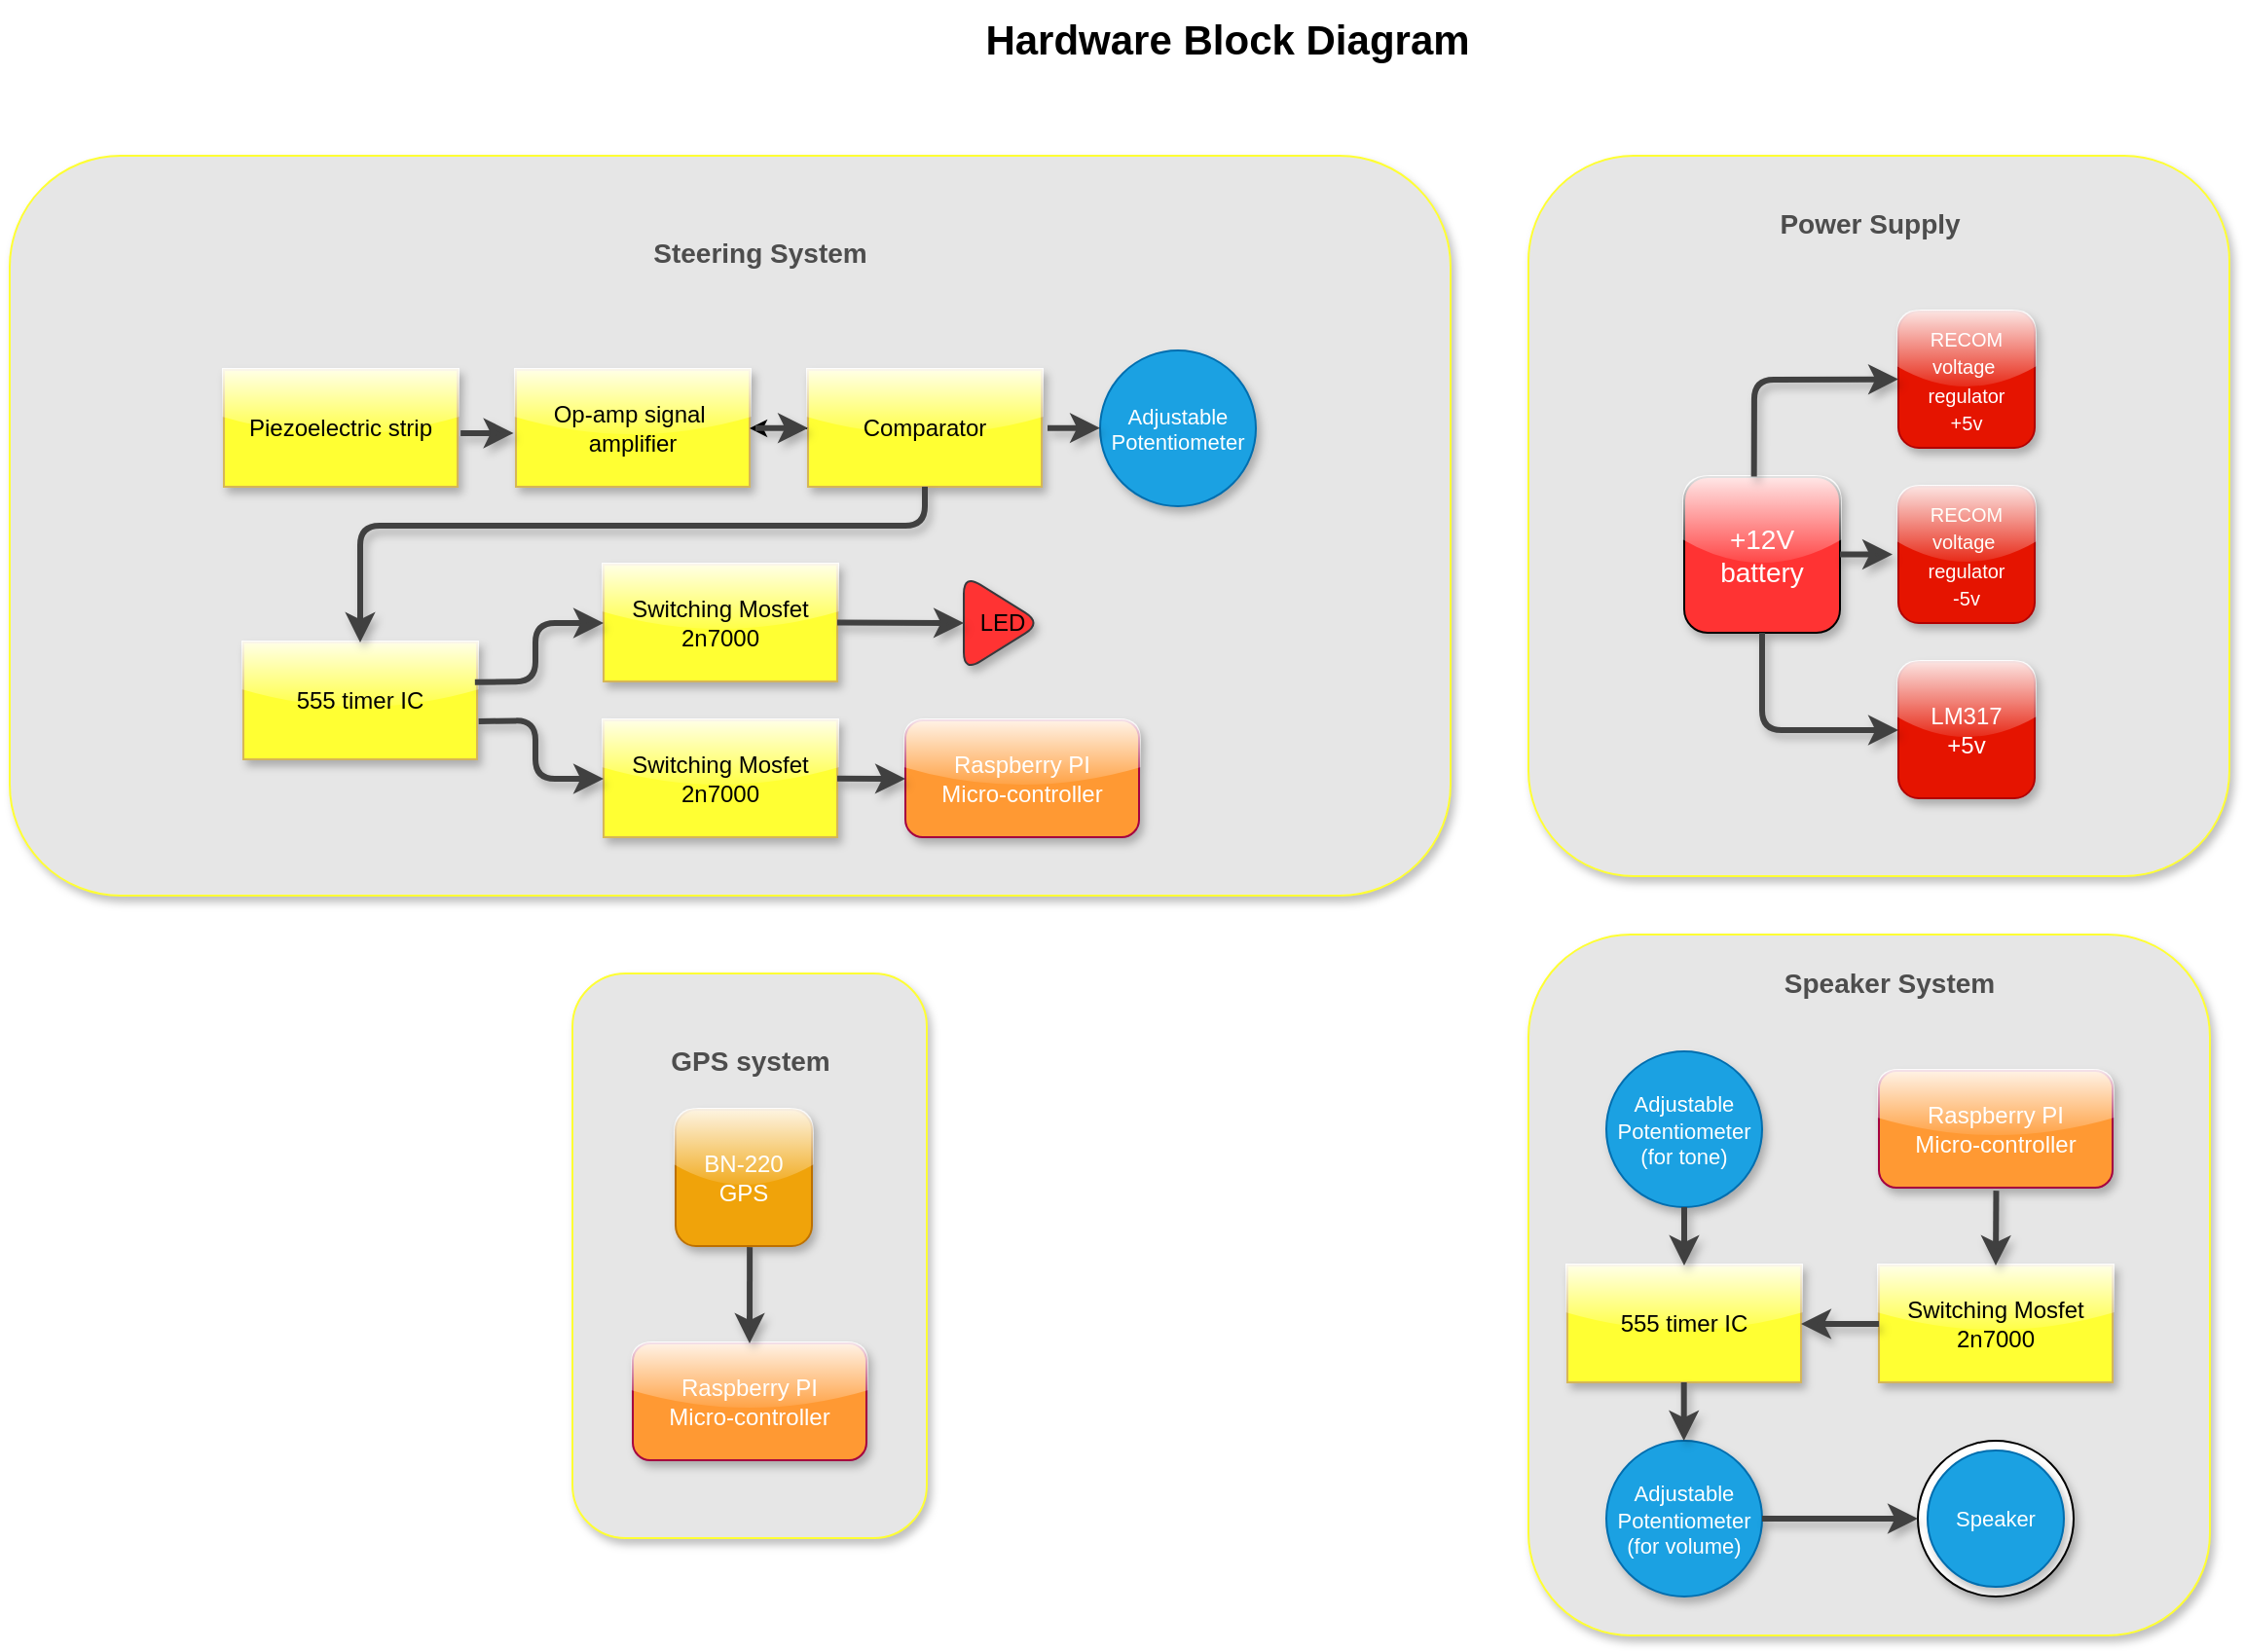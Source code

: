 <mxfile version="21.0.10" type="github">
  <diagram name="Page-1" id="XOcD_i_HRdQijwyulvwa">
    <mxGraphModel dx="1673" dy="1044" grid="1" gridSize="10" guides="1" tooltips="1" connect="1" arrows="1" fold="1" page="1" pageScale="1" pageWidth="850" pageHeight="1100" math="0" shadow="0">
      <root>
        <mxCell id="0" />
        <mxCell id="1" parent="0" />
        <mxCell id="qPBq6bijW4uQ8ItST2WP-15" value="" style="rounded=1;whiteSpace=wrap;html=1;shadow=1;glass=0;fillColor=#E6E6E6;fontColor=#ffffff;strokeColor=#FFFF33;" parent="1" vertex="1">
          <mxGeometry x="50" y="110" width="740" height="380" as="geometry" />
        </mxCell>
        <mxCell id="qPBq6bijW4uQ8ItST2WP-7" value="Piezoelectric strip" style="rounded=0;whiteSpace=wrap;html=1;fillColor=#FFFF33;strokeColor=#d6b656;shadow=1;glass=1;" parent="1" vertex="1">
          <mxGeometry x="160" y="220" width="120" height="60" as="geometry" />
        </mxCell>
        <mxCell id="qPBq6bijW4uQ8ItST2WP-8" value="Op-amp signal&amp;nbsp;&lt;br&gt;amplifier" style="rounded=0;whiteSpace=wrap;html=1;fillColor=#FFFF33;strokeColor=#d6b656;shadow=1;glass=1;" parent="1" vertex="1">
          <mxGeometry x="310" y="220" width="120" height="60" as="geometry" />
        </mxCell>
        <mxCell id="qPBq6bijW4uQ8ItST2WP-9" value="&lt;b&gt;&lt;font style=&quot;font-size: 21px;&quot;&gt;Hardware Block Diagram&lt;/font&gt;&lt;/b&gt;" style="text;html=1;align=center;verticalAlign=middle;resizable=0;points=[];autosize=1;strokeColor=none;fillColor=none;" parent="1" vertex="1">
          <mxGeometry x="540" y="30" width="270" height="40" as="geometry" />
        </mxCell>
        <mxCell id="B9slBTH1BqJqdPTxlTyz-17" value="" style="edgeStyle=orthogonalEdgeStyle;rounded=0;orthogonalLoop=1;jettySize=auto;html=1;" edge="1" parent="1" source="qPBq6bijW4uQ8ItST2WP-11" target="qPBq6bijW4uQ8ItST2WP-8">
          <mxGeometry relative="1" as="geometry" />
        </mxCell>
        <mxCell id="qPBq6bijW4uQ8ItST2WP-11" value="Comparator" style="rounded=0;whiteSpace=wrap;html=1;fillColor=#FFFF33;strokeColor=#d6b656;shadow=1;glass=1;" parent="1" vertex="1">
          <mxGeometry x="460" y="220" width="120" height="60" as="geometry" />
        </mxCell>
        <mxCell id="qPBq6bijW4uQ8ItST2WP-12" value="555 timer IC" style="rounded=0;whiteSpace=wrap;html=1;fillColor=#FFFF33;strokeColor=#d6b656;shadow=1;glass=1;" parent="1" vertex="1">
          <mxGeometry x="170" y="360" width="120" height="60" as="geometry" />
        </mxCell>
        <mxCell id="qPBq6bijW4uQ8ItST2WP-16" value="Switching Mosfet&lt;br&gt;2n7000" style="rounded=0;whiteSpace=wrap;html=1;fillColor=#FFFF33;strokeColor=#d6b656;shadow=1;glass=1;" parent="1" vertex="1">
          <mxGeometry x="355" y="400" width="120" height="60" as="geometry" />
        </mxCell>
        <mxCell id="qPBq6bijW4uQ8ItST2WP-17" value="Switching Mosfet&lt;br&gt;2n7000" style="rounded=0;whiteSpace=wrap;html=1;fillColor=#FFFF33;strokeColor=#d6b656;shadow=1;glass=1;" parent="1" vertex="1">
          <mxGeometry x="355" y="320" width="120" height="60" as="geometry" />
        </mxCell>
        <mxCell id="qPBq6bijW4uQ8ItST2WP-19" value="&lt;div style=&quot;&quot;&gt;&lt;span style=&quot;font-size: 11px; color: rgb(255, 255, 255); background-color: initial;&quot;&gt;Adjustable&lt;/span&gt;&lt;br&gt;&lt;/div&gt;&lt;font color=&quot;#ffffff&quot; style=&quot;font-size: 11px;&quot;&gt;&lt;span style=&quot;font-family: Helvetica; font-style: normal; font-variant-ligatures: normal; font-variant-caps: normal; font-weight: 400; letter-spacing: normal; orphans: 2; text-indent: 0px; text-transform: none; widows: 2; word-spacing: 0px; -webkit-text-stroke-width: 0px; background-color: rgb(251, 251, 251); text-decoration-thickness: initial; text-decoration-style: initial; text-decoration-color: initial; float: none; display: inline !important;&quot;&gt;&lt;div style=&quot;&quot;&gt;Potentiometer&lt;/div&gt;&lt;/span&gt;&lt;/font&gt;" style="ellipse;whiteSpace=wrap;html=1;aspect=fixed;fillColor=#1ba1e2;strokeColor=#006EAF;shadow=1;align=center;fontColor=#ffffff;" parent="1" vertex="1">
          <mxGeometry x="610" y="210" width="80" height="80" as="geometry" />
        </mxCell>
        <mxCell id="qPBq6bijW4uQ8ItST2WP-22" value="LED" style="triangle;whiteSpace=wrap;html=1;fillColor=#FF3333;strokeColor=#36393d;shadow=1;rounded=1;" parent="1" vertex="1">
          <mxGeometry x="540" y="325" width="40" height="50" as="geometry" />
        </mxCell>
        <mxCell id="qPBq6bijW4uQ8ItST2WP-25" value="Raspberry PI&lt;br&gt;Micro-controller" style="rounded=1;whiteSpace=wrap;html=1;shadow=1;glass=1;fillColor=#FF9933;fontColor=#ffffff;strokeColor=#A50040;" parent="1" vertex="1">
          <mxGeometry x="510" y="400" width="120" height="60" as="geometry" />
        </mxCell>
        <mxCell id="qPBq6bijW4uQ8ItST2WP-27" value="" style="endArrow=classic;html=1;rounded=1;strokeWidth=3;shadow=1;strokeColor=#404040;exitX=1.013;exitY=0.541;exitDx=0;exitDy=0;exitPerimeter=0;entryX=-0.01;entryY=0.541;entryDx=0;entryDy=0;entryPerimeter=0;" parent="1" source="qPBq6bijW4uQ8ItST2WP-7" target="qPBq6bijW4uQ8ItST2WP-8" edge="1">
          <mxGeometry width="50" height="50" relative="1" as="geometry">
            <mxPoint x="260" y="280" as="sourcePoint" />
            <mxPoint x="310" y="230" as="targetPoint" />
          </mxGeometry>
        </mxCell>
        <mxCell id="qPBq6bijW4uQ8ItST2WP-28" value="" style="endArrow=classic;html=1;rounded=1;strokeWidth=3;shadow=1;strokeColor=#404040;exitX=1.013;exitY=0.541;exitDx=0;exitDy=0;exitPerimeter=0;entryX=-0.01;entryY=0.541;entryDx=0;entryDy=0;entryPerimeter=0;" parent="1" edge="1">
          <mxGeometry width="50" height="50" relative="1" as="geometry">
            <mxPoint x="433" y="249.85" as="sourcePoint" />
            <mxPoint x="460" y="249.85" as="targetPoint" />
          </mxGeometry>
        </mxCell>
        <mxCell id="qPBq6bijW4uQ8ItST2WP-29" value="" style="endArrow=classic;html=1;rounded=1;strokeWidth=3;shadow=1;strokeColor=#404040;exitX=1.013;exitY=0.541;exitDx=0;exitDy=0;exitPerimeter=0;entryX=-0.01;entryY=0.541;entryDx=0;entryDy=0;entryPerimeter=0;" parent="1" edge="1">
          <mxGeometry width="50" height="50" relative="1" as="geometry">
            <mxPoint x="583" y="249.82" as="sourcePoint" />
            <mxPoint x="610" y="249.82" as="targetPoint" />
          </mxGeometry>
        </mxCell>
        <mxCell id="qPBq6bijW4uQ8ItST2WP-31" value="" style="endArrow=classic;html=1;rounded=1;strokeWidth=3;shadow=1;strokeColor=#404040;exitX=0.5;exitY=1;exitDx=0;exitDy=0;entryX=0.5;entryY=0;entryDx=0;entryDy=0;" parent="1" source="qPBq6bijW4uQ8ItST2WP-11" target="qPBq6bijW4uQ8ItST2WP-12" edge="1">
          <mxGeometry width="50" height="50" relative="1" as="geometry">
            <mxPoint x="322" y="292" as="sourcePoint" />
            <mxPoint x="349" y="292" as="targetPoint" />
            <Array as="points">
              <mxPoint x="520" y="300" />
              <mxPoint x="230" y="300" />
            </Array>
          </mxGeometry>
        </mxCell>
        <mxCell id="qPBq6bijW4uQ8ItST2WP-32" value="" style="endArrow=classic;html=1;rounded=1;strokeWidth=3;shadow=1;strokeColor=#404040;exitX=0.991;exitY=0.34;exitDx=0;exitDy=0;exitPerimeter=0;entryX=0;entryY=0.5;entryDx=0;entryDy=0;" parent="1" source="qPBq6bijW4uQ8ItST2WP-12" target="qPBq6bijW4uQ8ItST2WP-17" edge="1">
          <mxGeometry width="50" height="50" relative="1" as="geometry">
            <mxPoint x="290" y="370" as="sourcePoint" />
            <mxPoint x="317" y="370" as="targetPoint" />
            <Array as="points">
              <mxPoint x="320" y="380" />
              <mxPoint x="320" y="350" />
            </Array>
          </mxGeometry>
        </mxCell>
        <mxCell id="qPBq6bijW4uQ8ItST2WP-33" value="" style="endArrow=classic;html=1;rounded=1;strokeWidth=3;shadow=1;strokeColor=#404040;exitX=1.007;exitY=0.676;exitDx=0;exitDy=0;exitPerimeter=0;entryX=0;entryY=0.5;entryDx=0;entryDy=0;" parent="1" source="qPBq6bijW4uQ8ItST2WP-12" target="qPBq6bijW4uQ8ItST2WP-16" edge="1">
          <mxGeometry width="50" height="50" relative="1" as="geometry">
            <mxPoint x="290" y="390" as="sourcePoint" />
            <mxPoint x="317" y="390" as="targetPoint" />
            <Array as="points">
              <mxPoint x="320" y="400" />
              <mxPoint x="320" y="430" />
            </Array>
          </mxGeometry>
        </mxCell>
        <mxCell id="qPBq6bijW4uQ8ItST2WP-35" value="" style="endArrow=classic;html=1;rounded=1;strokeWidth=3;shadow=1;strokeColor=#404040;exitX=1.013;exitY=0.541;exitDx=0;exitDy=0;exitPerimeter=0;entryX=0;entryY=0.5;entryDx=0;entryDy=0;" parent="1" target="qPBq6bijW4uQ8ItST2WP-22" edge="1">
          <mxGeometry width="50" height="50" relative="1" as="geometry">
            <mxPoint x="475" y="349.71" as="sourcePoint" />
            <mxPoint x="502" y="349.71" as="targetPoint" />
          </mxGeometry>
        </mxCell>
        <mxCell id="qPBq6bijW4uQ8ItST2WP-36" value="" style="endArrow=classic;html=1;rounded=1;strokeWidth=3;shadow=1;strokeColor=#404040;exitX=1.013;exitY=0.541;exitDx=0;exitDy=0;exitPerimeter=0;entryX=0;entryY=0.5;entryDx=0;entryDy=0;" parent="1" target="qPBq6bijW4uQ8ItST2WP-25" edge="1">
          <mxGeometry width="50" height="50" relative="1" as="geometry">
            <mxPoint x="475" y="429.85" as="sourcePoint" />
            <mxPoint x="540" y="430.14" as="targetPoint" />
          </mxGeometry>
        </mxCell>
        <mxCell id="qPBq6bijW4uQ8ItST2WP-37" value="&lt;b style=&quot;border-color: var(--border-color);&quot;&gt;&lt;font style=&quot;border-color: var(--border-color); font-size: 14px;&quot; color=&quot;#4d4d4d&quot;&gt;Steering System&lt;/font&gt;&lt;/b&gt;" style="text;html=1;align=center;verticalAlign=middle;resizable=0;points=[];autosize=1;strokeColor=none;fillColor=none;" parent="1" vertex="1">
          <mxGeometry x="370" y="145" width="130" height="30" as="geometry" />
        </mxCell>
        <mxCell id="qPBq6bijW4uQ8ItST2WP-38" value="" style="rounded=1;whiteSpace=wrap;html=1;shadow=1;glass=0;fillColor=#E6E6E6;fontColor=#ffffff;strokeColor=#FFFF33;" parent="1" vertex="1">
          <mxGeometry x="830" y="510" width="350" height="360" as="geometry" />
        </mxCell>
        <mxCell id="qPBq6bijW4uQ8ItST2WP-39" value="&lt;b style=&quot;border-color: var(--border-color);&quot;&gt;&lt;font style=&quot;border-color: var(--border-color); font-size: 14px;&quot; color=&quot;#4d4d4d&quot;&gt;Speaker System&lt;/font&gt;&lt;/b&gt;" style="text;html=1;align=center;verticalAlign=middle;resizable=0;points=[];autosize=1;strokeColor=none;fillColor=none;" parent="1" vertex="1">
          <mxGeometry x="950" y="520" width="130" height="30" as="geometry" />
        </mxCell>
        <mxCell id="qPBq6bijW4uQ8ItST2WP-40" value="Raspberry PI&lt;br&gt;Micro-controller" style="rounded=1;whiteSpace=wrap;html=1;shadow=1;glass=1;fillColor=#FF9933;fontColor=#ffffff;strokeColor=#A50040;" parent="1" vertex="1">
          <mxGeometry x="1010" y="580" width="120" height="60" as="geometry" />
        </mxCell>
        <mxCell id="qPBq6bijW4uQ8ItST2WP-41" value="Switching Mosfet&lt;br&gt;2n7000" style="rounded=0;whiteSpace=wrap;html=1;fillColor=#FFFF33;strokeColor=#d6b656;shadow=1;glass=1;" parent="1" vertex="1">
          <mxGeometry x="1010" y="680" width="120" height="60" as="geometry" />
        </mxCell>
        <mxCell id="qPBq6bijW4uQ8ItST2WP-42" value="&lt;div style=&quot;&quot;&gt;&lt;span style=&quot;font-size: 11px; color: rgb(255, 255, 255); background-color: initial;&quot;&gt;Adjustable&lt;/span&gt;&lt;br&gt;&lt;/div&gt;&lt;font color=&quot;#ffffff&quot; style=&quot;font-size: 11px;&quot;&gt;&lt;span style=&quot;font-family: Helvetica; font-style: normal; font-variant-ligatures: normal; font-variant-caps: normal; font-weight: 400; letter-spacing: normal; orphans: 2; text-indent: 0px; text-transform: none; widows: 2; word-spacing: 0px; -webkit-text-stroke-width: 0px; background-color: rgb(251, 251, 251); text-decoration-thickness: initial; text-decoration-style: initial; text-decoration-color: initial; float: none; display: inline !important;&quot;&gt;&lt;div style=&quot;&quot;&gt;Potentiometer&lt;/div&gt;&lt;div style=&quot;&quot;&gt;(for tone)&lt;/div&gt;&lt;/span&gt;&lt;/font&gt;" style="ellipse;whiteSpace=wrap;html=1;aspect=fixed;fillColor=#1ba1e2;strokeColor=#006EAF;shadow=1;align=center;fontColor=#ffffff;" parent="1" vertex="1">
          <mxGeometry x="870" y="570" width="80" height="80" as="geometry" />
        </mxCell>
        <mxCell id="qPBq6bijW4uQ8ItST2WP-43" value="555 timer IC" style="rounded=0;whiteSpace=wrap;html=1;fillColor=#FFFF33;strokeColor=#d6b656;shadow=1;glass=1;" parent="1" vertex="1">
          <mxGeometry x="850" y="680" width="120" height="60" as="geometry" />
        </mxCell>
        <mxCell id="qPBq6bijW4uQ8ItST2WP-45" value="&lt;div style=&quot;&quot;&gt;&lt;span style=&quot;font-size: 11px; color: rgb(255, 255, 255); background-color: initial;&quot;&gt;Adjustable&lt;/span&gt;&lt;br&gt;&lt;/div&gt;&lt;font color=&quot;#ffffff&quot; style=&quot;font-size: 11px;&quot;&gt;&lt;span style=&quot;font-family: Helvetica; font-style: normal; font-variant-ligatures: normal; font-variant-caps: normal; font-weight: 400; letter-spacing: normal; orphans: 2; text-indent: 0px; text-transform: none; widows: 2; word-spacing: 0px; -webkit-text-stroke-width: 0px; background-color: rgb(251, 251, 251); text-decoration-thickness: initial; text-decoration-style: initial; text-decoration-color: initial; float: none; display: inline !important;&quot;&gt;&lt;div style=&quot;&quot;&gt;Potentiometer&lt;/div&gt;&lt;div style=&quot;&quot;&gt;(for volume)&lt;/div&gt;&lt;/span&gt;&lt;/font&gt;" style="ellipse;whiteSpace=wrap;html=1;aspect=fixed;fillColor=#1ba1e2;strokeColor=#006EAF;shadow=1;align=center;fontColor=#ffffff;" parent="1" vertex="1">
          <mxGeometry x="870" y="770" width="80" height="80" as="geometry" />
        </mxCell>
        <mxCell id="qPBq6bijW4uQ8ItST2WP-47" value="&lt;div style=&quot;&quot;&gt;&lt;br&gt;&lt;/div&gt;" style="ellipse;whiteSpace=wrap;html=1;aspect=fixed;shadow=1;align=center;" parent="1" vertex="1">
          <mxGeometry x="1030" y="770" width="80" height="80" as="geometry" />
        </mxCell>
        <mxCell id="qPBq6bijW4uQ8ItST2WP-46" value="&lt;div style=&quot;&quot;&gt;&lt;span style=&quot;font-size: 11px;&quot;&gt;Speaker&lt;/span&gt;&lt;/div&gt;" style="ellipse;whiteSpace=wrap;html=1;aspect=fixed;fillColor=#1ba1e2;strokeColor=#006EAF;shadow=1;align=center;fontColor=#ffffff;" parent="1" vertex="1">
          <mxGeometry x="1035" y="775" width="70" height="70" as="geometry" />
        </mxCell>
        <mxCell id="qPBq6bijW4uQ8ItST2WP-48" value="" style="endArrow=classic;html=1;rounded=1;strokeWidth=3;shadow=1;strokeColor=#404040;exitX=0.5;exitY=1;exitDx=0;exitDy=0;entryX=0.5;entryY=0;entryDx=0;entryDy=0;" parent="1" source="qPBq6bijW4uQ8ItST2WP-42" target="qPBq6bijW4uQ8ItST2WP-43" edge="1">
          <mxGeometry width="50" height="50" relative="1" as="geometry">
            <mxPoint x="923" y="660" as="sourcePoint" />
            <mxPoint x="950" y="660" as="targetPoint" />
          </mxGeometry>
        </mxCell>
        <mxCell id="qPBq6bijW4uQ8ItST2WP-49" value="" style="endArrow=classic;html=1;rounded=1;strokeWidth=3;shadow=1;strokeColor=#404040;exitX=0.502;exitY=1.026;exitDx=0;exitDy=0;entryX=0.5;entryY=0;entryDx=0;entryDy=0;exitPerimeter=0;" parent="1" source="qPBq6bijW4uQ8ItST2WP-40" target="qPBq6bijW4uQ8ItST2WP-41" edge="1">
          <mxGeometry width="50" height="50" relative="1" as="geometry">
            <mxPoint x="1080" y="640" as="sourcePoint" />
            <mxPoint x="1080" y="670" as="targetPoint" />
          </mxGeometry>
        </mxCell>
        <mxCell id="qPBq6bijW4uQ8ItST2WP-50" value="" style="endArrow=classic;html=1;rounded=1;strokeWidth=3;shadow=1;strokeColor=#404040;exitX=0.5;exitY=1;exitDx=0;exitDy=0;entryX=0.5;entryY=0;entryDx=0;entryDy=0;" parent="1" edge="1">
          <mxGeometry width="50" height="50" relative="1" as="geometry">
            <mxPoint x="909.85" y="740" as="sourcePoint" />
            <mxPoint x="909.85" y="770" as="targetPoint" />
          </mxGeometry>
        </mxCell>
        <mxCell id="qPBq6bijW4uQ8ItST2WP-51" value="" style="endArrow=classic;html=1;rounded=1;strokeWidth=3;shadow=1;strokeColor=#404040;exitX=0;exitY=0.5;exitDx=0;exitDy=0;entryX=1;entryY=0.5;entryDx=0;entryDy=0;" parent="1" source="qPBq6bijW4uQ8ItST2WP-41" target="qPBq6bijW4uQ8ItST2WP-43" edge="1">
          <mxGeometry width="50" height="50" relative="1" as="geometry">
            <mxPoint x="990" y="700" as="sourcePoint" />
            <mxPoint x="991" y="741" as="targetPoint" />
          </mxGeometry>
        </mxCell>
        <mxCell id="qPBq6bijW4uQ8ItST2WP-52" value="" style="endArrow=classic;html=1;rounded=1;strokeWidth=3;shadow=1;strokeColor=#404040;exitX=1;exitY=0.5;exitDx=0;exitDy=0;entryX=0;entryY=0.5;entryDx=0;entryDy=0;" parent="1" source="qPBq6bijW4uQ8ItST2WP-45" target="qPBq6bijW4uQ8ItST2WP-47" edge="1">
          <mxGeometry width="50" height="50" relative="1" as="geometry">
            <mxPoint x="1020" y="780" as="sourcePoint" />
            <mxPoint x="980" y="780" as="targetPoint" />
          </mxGeometry>
        </mxCell>
        <mxCell id="qPBq6bijW4uQ8ItST2WP-53" value="" style="rounded=1;whiteSpace=wrap;html=1;shadow=1;glass=0;fillColor=#E6E6E6;fontColor=#ffffff;strokeColor=#FFFF33;" parent="1" vertex="1">
          <mxGeometry x="830" y="110" width="360" height="370" as="geometry" />
        </mxCell>
        <mxCell id="qPBq6bijW4uQ8ItST2WP-54" value="&lt;b style=&quot;border-color: var(--border-color);&quot;&gt;&lt;font style=&quot;border-color: var(--border-color); font-size: 14px;&quot; color=&quot;#4d4d4d&quot;&gt;Power Supply&lt;/font&gt;&lt;/b&gt;" style="text;html=1;align=center;verticalAlign=middle;resizable=0;points=[];autosize=1;strokeColor=none;fillColor=none;" parent="1" vertex="1">
          <mxGeometry x="945" y="130" width="120" height="30" as="geometry" />
        </mxCell>
        <mxCell id="B9slBTH1BqJqdPTxlTyz-2" value="&lt;font style=&quot;font-size: 12px;&quot; color=&quot;#ffffff&quot;&gt;&lt;span style=&quot;&quot;&gt;LM317&lt;br&gt;+5v&lt;br&gt;&lt;/span&gt;&lt;/font&gt;" style="whiteSpace=wrap;html=1;aspect=fixed;rounded=1;glass=1;shadow=1;fillColor=#e51400;fontColor=#ffffff;strokeColor=#B20000;" vertex="1" parent="1">
          <mxGeometry x="1020" y="370" width="70" height="70" as="geometry" />
        </mxCell>
        <mxCell id="B9slBTH1BqJqdPTxlTyz-3" value="&lt;font color=&quot;#ffffff&quot; style=&quot;font-size: 10px;&quot;&gt;&lt;font style=&quot;font-size: 10px;&quot;&gt;RECOM voltage&lt;/font&gt;&amp;nbsp;&lt;br&gt;regulator&lt;br&gt;+5v&lt;/font&gt;" style="whiteSpace=wrap;html=1;aspect=fixed;rounded=1;glass=1;shadow=1;fillColor=#e51400;fontColor=#ffffff;strokeColor=#B20000;" vertex="1" parent="1">
          <mxGeometry x="1020" y="190" width="70" height="70" as="geometry" />
        </mxCell>
        <mxCell id="B9slBTH1BqJqdPTxlTyz-4" value="&lt;font style=&quot;font-size: 10px;&quot; color=&quot;#fefffa&quot;&gt;&lt;font style=&quot;border-color: var(--border-color); font-size: 10px;&quot;&gt;RECOM voltage&lt;/font&gt;&amp;nbsp;&lt;br&gt;regulator&lt;br style=&quot;border-color: var(--border-color);&quot;&gt;&lt;span style=&quot;&quot;&gt;-5v&lt;/span&gt;&lt;/font&gt;" style="whiteSpace=wrap;html=1;aspect=fixed;rounded=1;glass=1;shadow=1;fillColor=#e51400;fontColor=#ffffff;strokeColor=#B20000;" vertex="1" parent="1">
          <mxGeometry x="1020" y="280" width="70" height="70" as="geometry" />
        </mxCell>
        <mxCell id="B9slBTH1BqJqdPTxlTyz-5" value="&lt;font color=&quot;#ffffff&quot; style=&quot;font-size: 14px;&quot;&gt;+12V&lt;br&gt;battery&lt;/font&gt;" style="whiteSpace=wrap;html=1;aspect=fixed;rounded=1;glass=1;shadow=1;fillColor=#FF3333;" vertex="1" parent="1">
          <mxGeometry x="910" y="275" width="80" height="80" as="geometry" />
        </mxCell>
        <mxCell id="B9slBTH1BqJqdPTxlTyz-8" value="" style="rounded=1;whiteSpace=wrap;html=1;shadow=1;glass=0;fillColor=#E6E6E6;fontColor=#ffffff;strokeColor=#FFFF33;" vertex="1" parent="1">
          <mxGeometry x="339" y="530" width="182" height="290" as="geometry" />
        </mxCell>
        <mxCell id="B9slBTH1BqJqdPTxlTyz-9" value="&lt;font style=&quot;font-size: 12px;&quot; color=&quot;#ffffff&quot;&gt;&lt;span style=&quot;&quot;&gt;BN-220&lt;br&gt;GPS&lt;br&gt;&lt;/span&gt;&lt;/font&gt;" style="whiteSpace=wrap;html=1;aspect=fixed;rounded=1;glass=1;shadow=1;fillColor=#f0a30a;fontColor=#000000;strokeColor=#BD7000;" vertex="1" parent="1">
          <mxGeometry x="392" y="600" width="70" height="70" as="geometry" />
        </mxCell>
        <mxCell id="B9slBTH1BqJqdPTxlTyz-10" value="Raspberry PI&lt;br&gt;Micro-controller" style="rounded=1;whiteSpace=wrap;html=1;shadow=1;glass=1;fillColor=#FF9933;fontColor=#ffffff;strokeColor=#A50040;" vertex="1" parent="1">
          <mxGeometry x="370" y="720" width="120" height="60" as="geometry" />
        </mxCell>
        <mxCell id="B9slBTH1BqJqdPTxlTyz-11" value="" style="endArrow=classic;html=1;rounded=1;strokeWidth=3;shadow=1;strokeColor=#404040;entryX=0.5;entryY=0;entryDx=0;entryDy=0;exitX=0.544;exitY=1.008;exitDx=0;exitDy=0;exitPerimeter=0;" edge="1" parent="1" source="B9slBTH1BqJqdPTxlTyz-9" target="B9slBTH1BqJqdPTxlTyz-10">
          <mxGeometry width="50" height="50" relative="1" as="geometry">
            <mxPoint x="395" y="635" as="sourcePoint" />
            <mxPoint x="470" y="634.87" as="targetPoint" />
          </mxGeometry>
        </mxCell>
        <mxCell id="B9slBTH1BqJqdPTxlTyz-12" value="&lt;b style=&quot;border-color: var(--border-color);&quot;&gt;&lt;font style=&quot;border-color: var(--border-color); font-size: 14px;&quot; color=&quot;#4d4d4d&quot;&gt;GPS system&lt;/font&gt;&lt;/b&gt;" style="text;html=1;align=center;verticalAlign=middle;resizable=0;points=[];autosize=1;strokeColor=none;fillColor=none;" vertex="1" parent="1">
          <mxGeometry x="375" y="560" width="110" height="30" as="geometry" />
        </mxCell>
        <mxCell id="B9slBTH1BqJqdPTxlTyz-16" value="" style="endArrow=classic;html=1;rounded=1;strokeWidth=3;shadow=1;strokeColor=#404040;exitX=0.448;exitY=-0.003;exitDx=0;exitDy=0;exitPerimeter=0;entryX=-0.01;entryY=0.541;entryDx=0;entryDy=0;entryPerimeter=0;" edge="1" parent="1" source="B9slBTH1BqJqdPTxlTyz-5">
          <mxGeometry width="50" height="50" relative="1" as="geometry">
            <mxPoint x="993" y="224.8" as="sourcePoint" />
            <mxPoint x="1020" y="224.8" as="targetPoint" />
            <Array as="points">
              <mxPoint x="946" y="225" />
            </Array>
          </mxGeometry>
        </mxCell>
        <mxCell id="B9slBTH1BqJqdPTxlTyz-18" value="" style="endArrow=classic;html=1;rounded=1;strokeWidth=3;shadow=1;strokeColor=#404040;exitX=1.013;exitY=0.541;exitDx=0;exitDy=0;exitPerimeter=0;entryX=-0.01;entryY=0.541;entryDx=0;entryDy=0;entryPerimeter=0;" edge="1" parent="1">
          <mxGeometry width="50" height="50" relative="1" as="geometry">
            <mxPoint x="990" y="314.79" as="sourcePoint" />
            <mxPoint x="1017" y="314.79" as="targetPoint" />
          </mxGeometry>
        </mxCell>
        <mxCell id="B9slBTH1BqJqdPTxlTyz-19" value="" style="endArrow=classic;html=1;rounded=1;strokeWidth=3;shadow=1;strokeColor=#404040;exitX=0.5;exitY=1;exitDx=0;exitDy=0;entryX=0;entryY=0.5;entryDx=0;entryDy=0;" edge="1" parent="1" source="B9slBTH1BqJqdPTxlTyz-5" target="B9slBTH1BqJqdPTxlTyz-2">
          <mxGeometry width="50" height="50" relative="1" as="geometry">
            <mxPoint x="946" y="460.2" as="sourcePoint" />
            <mxPoint x="1020" y="410" as="targetPoint" />
            <Array as="points">
              <mxPoint x="950" y="405" />
            </Array>
          </mxGeometry>
        </mxCell>
      </root>
    </mxGraphModel>
  </diagram>
</mxfile>
